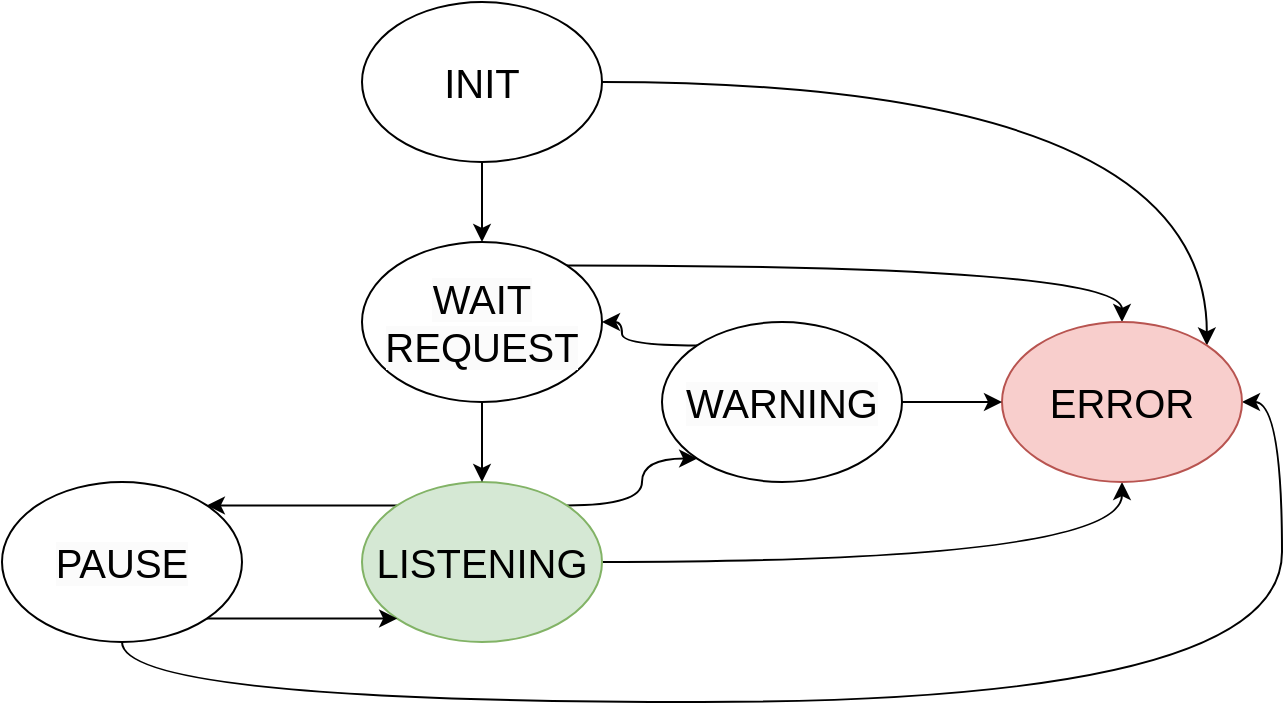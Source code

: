 <mxfile version="24.7.5">
  <diagram name="Page-1" id="NYy1d9TXtbQogSR_B7qi">
    <mxGraphModel dx="1434" dy="835" grid="1" gridSize="10" guides="1" tooltips="1" connect="1" arrows="1" fold="1" page="1" pageScale="1" pageWidth="2339" pageHeight="3300" math="0" shadow="0">
      <root>
        <mxCell id="0" />
        <mxCell id="1" parent="0" />
        <mxCell id="p0d1mlVQKbE-H8AGkTV--11" style="edgeStyle=orthogonalEdgeStyle;shape=connector;curved=1;rounded=0;orthogonalLoop=1;jettySize=auto;html=1;entryX=0.5;entryY=1;entryDx=0;entryDy=0;strokeColor=default;align=center;verticalAlign=middle;fontFamily=Helvetica;fontSize=11;fontColor=default;labelBackgroundColor=default;endArrow=classic;" edge="1" parent="1" source="p0d1mlVQKbE-H8AGkTV--1" target="p0d1mlVQKbE-H8AGkTV--5">
          <mxGeometry relative="1" as="geometry" />
        </mxCell>
        <mxCell id="p0d1mlVQKbE-H8AGkTV--17" style="edgeStyle=orthogonalEdgeStyle;shape=connector;curved=1;rounded=0;orthogonalLoop=1;jettySize=auto;html=1;exitX=0;exitY=0;exitDx=0;exitDy=0;entryX=1;entryY=0;entryDx=0;entryDy=0;strokeColor=default;align=center;verticalAlign=middle;fontFamily=Helvetica;fontSize=11;fontColor=default;labelBackgroundColor=default;endArrow=classic;" edge="1" parent="1" source="p0d1mlVQKbE-H8AGkTV--1" target="p0d1mlVQKbE-H8AGkTV--2">
          <mxGeometry relative="1" as="geometry" />
        </mxCell>
        <mxCell id="p0d1mlVQKbE-H8AGkTV--19" style="edgeStyle=orthogonalEdgeStyle;shape=connector;curved=1;rounded=0;orthogonalLoop=1;jettySize=auto;html=1;exitX=1;exitY=0;exitDx=0;exitDy=0;entryX=0;entryY=1;entryDx=0;entryDy=0;strokeColor=default;align=center;verticalAlign=middle;fontFamily=Helvetica;fontSize=11;fontColor=default;labelBackgroundColor=default;endArrow=classic;" edge="1" parent="1" source="p0d1mlVQKbE-H8AGkTV--1" target="p0d1mlVQKbE-H8AGkTV--6">
          <mxGeometry relative="1" as="geometry" />
        </mxCell>
        <mxCell id="p0d1mlVQKbE-H8AGkTV--1" value="&lt;span style=&quot;color: rgb(0, 0, 0); font-family: Helvetica; font-size: 20px; font-style: normal; font-variant-ligatures: normal; font-variant-caps: normal; font-weight: 400; letter-spacing: normal; orphans: 2; text-align: center; text-indent: 0px; text-transform: none; widows: 2; word-spacing: 0px; -webkit-text-stroke-width: 0px; white-space: normal; text-decoration-thickness: initial; text-decoration-style: initial; text-decoration-color: initial; float: none; display: inline !important; background-color: rgb(213, 232, 212);&quot;&gt;LISTENING&lt;/span&gt;" style="ellipse;whiteSpace=wrap;html=1;fillColor=#d5e8d4;strokeColor=#82b366;" vertex="1" parent="1">
          <mxGeometry x="660" y="400" width="120" height="80" as="geometry" />
        </mxCell>
        <mxCell id="p0d1mlVQKbE-H8AGkTV--12" style="edgeStyle=orthogonalEdgeStyle;shape=connector;curved=1;rounded=0;orthogonalLoop=1;jettySize=auto;html=1;entryX=1;entryY=0.5;entryDx=0;entryDy=0;strokeColor=default;align=center;verticalAlign=middle;fontFamily=Helvetica;fontSize=11;fontColor=default;labelBackgroundColor=default;endArrow=classic;" edge="1" parent="1" source="p0d1mlVQKbE-H8AGkTV--2" target="p0d1mlVQKbE-H8AGkTV--5">
          <mxGeometry relative="1" as="geometry">
            <Array as="points">
              <mxPoint x="540" y="510" />
              <mxPoint x="1120" y="510" />
              <mxPoint x="1120" y="360" />
            </Array>
          </mxGeometry>
        </mxCell>
        <mxCell id="p0d1mlVQKbE-H8AGkTV--16" style="edgeStyle=orthogonalEdgeStyle;shape=connector;curved=1;rounded=0;orthogonalLoop=1;jettySize=auto;html=1;exitX=1;exitY=1;exitDx=0;exitDy=0;entryX=0;entryY=1;entryDx=0;entryDy=0;strokeColor=default;align=center;verticalAlign=middle;fontFamily=Helvetica;fontSize=11;fontColor=default;labelBackgroundColor=default;endArrow=classic;" edge="1" parent="1" source="p0d1mlVQKbE-H8AGkTV--2" target="p0d1mlVQKbE-H8AGkTV--1">
          <mxGeometry relative="1" as="geometry" />
        </mxCell>
        <mxCell id="p0d1mlVQKbE-H8AGkTV--2" value="&lt;span style=&quot;color: rgb(0, 0, 0); font-family: Helvetica; font-size: 20px; font-style: normal; font-variant-ligatures: normal; font-variant-caps: normal; font-weight: 400; letter-spacing: normal; orphans: 2; text-align: center; text-indent: 0px; text-transform: none; widows: 2; word-spacing: 0px; -webkit-text-stroke-width: 0px; white-space: normal; background-color: rgb(251, 251, 251); text-decoration-thickness: initial; text-decoration-style: initial; text-decoration-color: initial; display: inline !important; float: none;&quot;&gt;PAUSE&lt;/span&gt;" style="ellipse;whiteSpace=wrap;html=1;" vertex="1" parent="1">
          <mxGeometry x="480" y="400" width="120" height="80" as="geometry" />
        </mxCell>
        <mxCell id="p0d1mlVQKbE-H8AGkTV--14" style="edgeStyle=orthogonalEdgeStyle;shape=connector;curved=1;rounded=0;orthogonalLoop=1;jettySize=auto;html=1;exitX=1;exitY=0;exitDx=0;exitDy=0;entryX=0.5;entryY=0;entryDx=0;entryDy=0;strokeColor=default;align=center;verticalAlign=middle;fontFamily=Helvetica;fontSize=11;fontColor=default;labelBackgroundColor=default;endArrow=classic;" edge="1" parent="1" source="p0d1mlVQKbE-H8AGkTV--3" target="p0d1mlVQKbE-H8AGkTV--5">
          <mxGeometry relative="1" as="geometry" />
        </mxCell>
        <mxCell id="p0d1mlVQKbE-H8AGkTV--18" style="edgeStyle=orthogonalEdgeStyle;shape=connector;curved=1;rounded=0;orthogonalLoop=1;jettySize=auto;html=1;exitX=0.5;exitY=1;exitDx=0;exitDy=0;strokeColor=default;align=center;verticalAlign=middle;fontFamily=Helvetica;fontSize=11;fontColor=default;labelBackgroundColor=default;endArrow=classic;" edge="1" parent="1" source="p0d1mlVQKbE-H8AGkTV--3" target="p0d1mlVQKbE-H8AGkTV--1">
          <mxGeometry relative="1" as="geometry" />
        </mxCell>
        <mxCell id="p0d1mlVQKbE-H8AGkTV--3" value="&lt;span style=&quot;color: rgb(0, 0, 0); font-family: Helvetica; font-size: 20px; font-style: normal; font-variant-ligatures: normal; font-variant-caps: normal; font-weight: 400; letter-spacing: normal; orphans: 2; text-align: center; text-indent: 0px; text-transform: none; widows: 2; word-spacing: 0px; -webkit-text-stroke-width: 0px; white-space: normal; background-color: rgb(251, 251, 251); text-decoration-thickness: initial; text-decoration-style: initial; text-decoration-color: initial; display: inline !important; float: none;&quot;&gt;WAIT REQUEST&lt;/span&gt;" style="ellipse;whiteSpace=wrap;html=1;" vertex="1" parent="1">
          <mxGeometry x="660" y="280" width="120" height="80" as="geometry" />
        </mxCell>
        <mxCell id="p0d1mlVQKbE-H8AGkTV--15" style="edgeStyle=orthogonalEdgeStyle;shape=connector;curved=1;rounded=0;orthogonalLoop=1;jettySize=auto;html=1;entryX=1;entryY=0;entryDx=0;entryDy=0;strokeColor=default;align=center;verticalAlign=middle;fontFamily=Helvetica;fontSize=11;fontColor=default;labelBackgroundColor=default;endArrow=classic;" edge="1" parent="1" source="p0d1mlVQKbE-H8AGkTV--4" target="p0d1mlVQKbE-H8AGkTV--5">
          <mxGeometry relative="1" as="geometry" />
        </mxCell>
        <mxCell id="p0d1mlVQKbE-H8AGkTV--22" style="edgeStyle=orthogonalEdgeStyle;shape=connector;curved=1;rounded=0;orthogonalLoop=1;jettySize=auto;html=1;exitX=0.5;exitY=1;exitDx=0;exitDy=0;entryX=0.5;entryY=0;entryDx=0;entryDy=0;strokeColor=default;align=center;verticalAlign=middle;fontFamily=Helvetica;fontSize=11;fontColor=default;labelBackgroundColor=default;endArrow=classic;" edge="1" parent="1" source="p0d1mlVQKbE-H8AGkTV--4" target="p0d1mlVQKbE-H8AGkTV--3">
          <mxGeometry relative="1" as="geometry" />
        </mxCell>
        <mxCell id="p0d1mlVQKbE-H8AGkTV--4" value="&lt;font style=&quot;font-size: 20px;&quot;&gt;INIT&lt;/font&gt;" style="ellipse;whiteSpace=wrap;html=1;" vertex="1" parent="1">
          <mxGeometry x="660" y="160" width="120" height="80" as="geometry" />
        </mxCell>
        <mxCell id="p0d1mlVQKbE-H8AGkTV--5" value="&lt;font style=&quot;font-size: 20px;&quot;&gt;ERROR&lt;/font&gt;" style="ellipse;whiteSpace=wrap;html=1;fillColor=#f8cecc;strokeColor=#b85450;" vertex="1" parent="1">
          <mxGeometry x="980" y="320" width="120" height="80" as="geometry" />
        </mxCell>
        <mxCell id="p0d1mlVQKbE-H8AGkTV--7" style="edgeStyle=orthogonalEdgeStyle;rounded=0;orthogonalLoop=1;jettySize=auto;html=1;entryX=0;entryY=0.5;entryDx=0;entryDy=0;curved=1;" edge="1" parent="1" source="p0d1mlVQKbE-H8AGkTV--6" target="p0d1mlVQKbE-H8AGkTV--5">
          <mxGeometry relative="1" as="geometry" />
        </mxCell>
        <mxCell id="p0d1mlVQKbE-H8AGkTV--20" style="edgeStyle=orthogonalEdgeStyle;shape=connector;curved=1;rounded=0;orthogonalLoop=1;jettySize=auto;html=1;exitX=0;exitY=0;exitDx=0;exitDy=0;strokeColor=default;align=center;verticalAlign=middle;fontFamily=Helvetica;fontSize=11;fontColor=default;labelBackgroundColor=default;endArrow=classic;" edge="1" parent="1" source="p0d1mlVQKbE-H8AGkTV--6" target="p0d1mlVQKbE-H8AGkTV--3">
          <mxGeometry relative="1" as="geometry" />
        </mxCell>
        <mxCell id="p0d1mlVQKbE-H8AGkTV--6" value="&lt;span style=&quot;color: rgb(0, 0, 0); font-family: Helvetica; font-size: 20px; font-style: normal; font-variant-ligatures: normal; font-variant-caps: normal; font-weight: 400; letter-spacing: normal; orphans: 2; text-align: center; text-indent: 0px; text-transform: none; widows: 2; word-spacing: 0px; -webkit-text-stroke-width: 0px; white-space: normal; background-color: rgb(251, 251, 251); text-decoration-thickness: initial; text-decoration-style: initial; text-decoration-color: initial; display: inline !important; float: none;&quot;&gt;WARNING&lt;/span&gt;" style="ellipse;whiteSpace=wrap;html=1;" vertex="1" parent="1">
          <mxGeometry x="810" y="320" width="120" height="80" as="geometry" />
        </mxCell>
      </root>
    </mxGraphModel>
  </diagram>
</mxfile>
